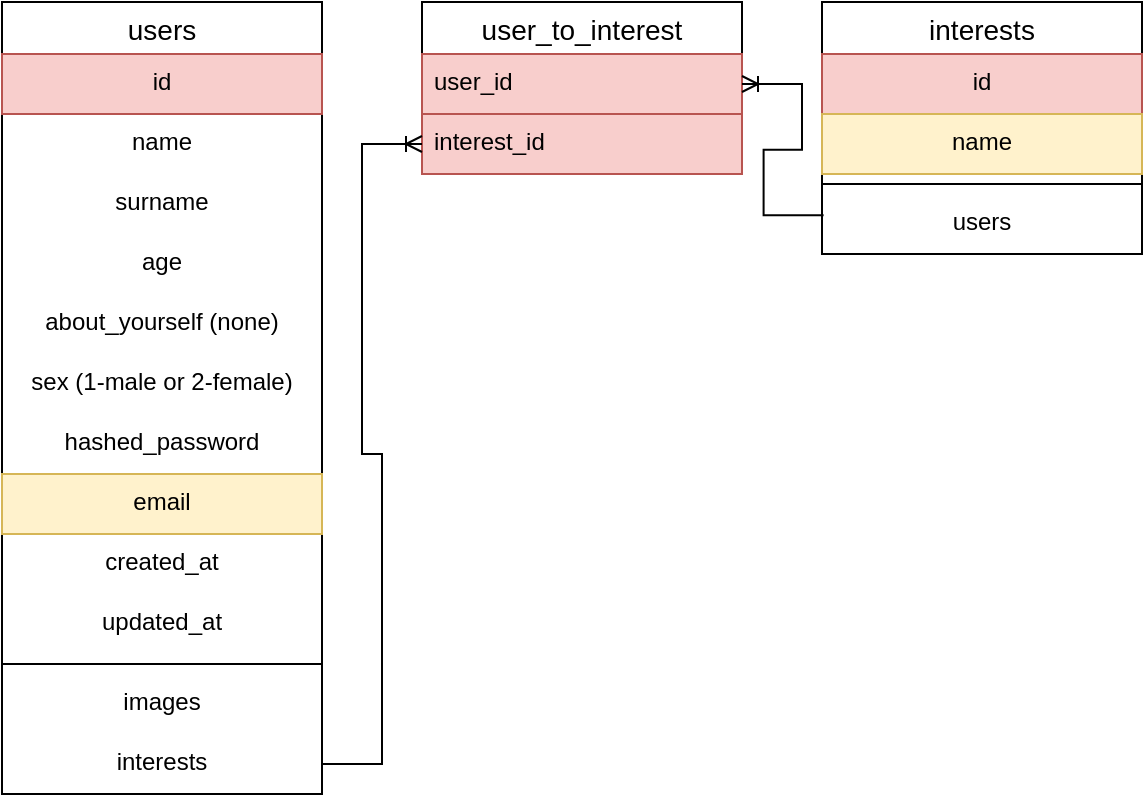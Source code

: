 <mxfile version="17.4.0" type="github">
  <diagram id="C5RBs43oDa-KdzZeNtuy" name="Page-1">
    <mxGraphModel dx="1293" dy="710" grid="1" gridSize="10" guides="1" tooltips="1" connect="1" arrows="1" fold="1" page="1" pageScale="1" pageWidth="10000" pageHeight="10000" math="0" shadow="0">
      <root>
        <mxCell id="WIyWlLk6GJQsqaUBKTNV-0" />
        <mxCell id="WIyWlLk6GJQsqaUBKTNV-1" parent="WIyWlLk6GJQsqaUBKTNV-0" />
        <mxCell id="HBUXMjYGUIqkysH5JftK-0" value="users" style="swimlane;fontStyle=0;childLayout=stackLayout;horizontal=1;startSize=26;horizontalStack=0;resizeParent=1;resizeParentMax=0;resizeLast=0;collapsible=1;marginBottom=0;align=center;fontSize=14;" vertex="1" parent="WIyWlLk6GJQsqaUBKTNV-1">
          <mxGeometry x="3220" y="1970" width="160" height="396" as="geometry" />
        </mxCell>
        <mxCell id="HBUXMjYGUIqkysH5JftK-1" value="id" style="text;strokeColor=#b85450;fillColor=#f8cecc;spacingLeft=4;spacingRight=4;overflow=hidden;rotatable=0;points=[[0,0.5],[1,0.5]];portConstraint=eastwest;fontSize=12;align=center;" vertex="1" parent="HBUXMjYGUIqkysH5JftK-0">
          <mxGeometry y="26" width="160" height="30" as="geometry" />
        </mxCell>
        <mxCell id="HBUXMjYGUIqkysH5JftK-2" value="name" style="text;strokeColor=none;fillColor=none;spacingLeft=4;spacingRight=4;overflow=hidden;rotatable=0;points=[[0,0.5],[1,0.5]];portConstraint=eastwest;fontSize=12;align=center;" vertex="1" parent="HBUXMjYGUIqkysH5JftK-0">
          <mxGeometry y="56" width="160" height="30" as="geometry" />
        </mxCell>
        <mxCell id="HBUXMjYGUIqkysH5JftK-3" value="surname" style="text;spacingLeft=4;spacingRight=4;overflow=hidden;rotatable=0;points=[[0,0.5],[1,0.5]];portConstraint=eastwest;fontSize=12;align=center;" vertex="1" parent="HBUXMjYGUIqkysH5JftK-0">
          <mxGeometry y="86" width="160" height="30" as="geometry" />
        </mxCell>
        <mxCell id="HBUXMjYGUIqkysH5JftK-4" value="age" style="text;spacingLeft=4;spacingRight=4;overflow=hidden;rotatable=0;points=[[0,0.5],[1,0.5]];portConstraint=eastwest;fontSize=12;align=center;" vertex="1" parent="HBUXMjYGUIqkysH5JftK-0">
          <mxGeometry y="116" width="160" height="30" as="geometry" />
        </mxCell>
        <mxCell id="HBUXMjYGUIqkysH5JftK-5" value="about_yourself (none)" style="text;spacingLeft=4;spacingRight=4;overflow=hidden;rotatable=0;points=[[0,0.5],[1,0.5]];portConstraint=eastwest;fontSize=12;align=center;" vertex="1" parent="HBUXMjYGUIqkysH5JftK-0">
          <mxGeometry y="146" width="160" height="30" as="geometry" />
        </mxCell>
        <mxCell id="HBUXMjYGUIqkysH5JftK-6" value="sex (1-male or 2-female)" style="text;spacingLeft=4;spacingRight=4;overflow=hidden;rotatable=0;points=[[0,0.5],[1,0.5]];portConstraint=eastwest;fontSize=12;align=center;" vertex="1" parent="HBUXMjYGUIqkysH5JftK-0">
          <mxGeometry y="176" width="160" height="30" as="geometry" />
        </mxCell>
        <mxCell id="HBUXMjYGUIqkysH5JftK-7" value="hashed_password" style="text;spacingLeft=4;spacingRight=4;overflow=hidden;rotatable=0;points=[[0,0.5],[1,0.5]];portConstraint=eastwest;fontSize=12;align=center;" vertex="1" parent="HBUXMjYGUIqkysH5JftK-0">
          <mxGeometry y="206" width="160" height="30" as="geometry" />
        </mxCell>
        <mxCell id="HBUXMjYGUIqkysH5JftK-8" value="email" style="text;spacingLeft=4;spacingRight=4;overflow=hidden;rotatable=0;points=[[0,0.5],[1,0.5]];portConstraint=eastwest;fontSize=12;align=center;fillColor=#fff2cc;strokeColor=#d6b656;" vertex="1" parent="HBUXMjYGUIqkysH5JftK-0">
          <mxGeometry y="236" width="160" height="30" as="geometry" />
        </mxCell>
        <mxCell id="HBUXMjYGUIqkysH5JftK-9" value="created_at" style="text;spacingLeft=4;spacingRight=4;overflow=hidden;rotatable=0;points=[[0,0.5],[1,0.5]];portConstraint=eastwest;fontSize=12;align=center;" vertex="1" parent="HBUXMjYGUIqkysH5JftK-0">
          <mxGeometry y="266" width="160" height="30" as="geometry" />
        </mxCell>
        <mxCell id="HBUXMjYGUIqkysH5JftK-10" value="updated_at" style="text;spacingLeft=4;spacingRight=4;overflow=hidden;rotatable=0;points=[[0,0.5],[1,0.5]];portConstraint=eastwest;fontSize=12;align=center;" vertex="1" parent="HBUXMjYGUIqkysH5JftK-0">
          <mxGeometry y="296" width="160" height="30" as="geometry" />
        </mxCell>
        <mxCell id="HBUXMjYGUIqkysH5JftK-26" value="" style="line;strokeWidth=1;rotatable=0;dashed=0;labelPosition=right;align=left;verticalAlign=middle;spacingTop=0;spacingLeft=6;points=[];portConstraint=eastwest;" vertex="1" parent="HBUXMjYGUIqkysH5JftK-0">
          <mxGeometry y="326" width="160" height="10" as="geometry" />
        </mxCell>
        <mxCell id="HBUXMjYGUIqkysH5JftK-18" value="images" style="text;spacingLeft=4;spacingRight=4;overflow=hidden;rotatable=0;points=[[0,0.5],[1,0.5]];portConstraint=eastwest;fontSize=12;align=center;" vertex="1" parent="HBUXMjYGUIqkysH5JftK-0">
          <mxGeometry y="336" width="160" height="30" as="geometry" />
        </mxCell>
        <mxCell id="HBUXMjYGUIqkysH5JftK-19" value="interests" style="text;spacingLeft=4;spacingRight=4;overflow=hidden;rotatable=0;points=[[0,0.5],[1,0.5]];portConstraint=eastwest;fontSize=12;align=center;" vertex="1" parent="HBUXMjYGUIqkysH5JftK-0">
          <mxGeometry y="366" width="160" height="30" as="geometry" />
        </mxCell>
        <mxCell id="HBUXMjYGUIqkysH5JftK-20" value="interests" style="swimlane;fontStyle=0;childLayout=stackLayout;horizontal=1;startSize=26;horizontalStack=0;resizeParent=1;resizeParentMax=0;resizeLast=0;collapsible=1;marginBottom=0;align=center;fontSize=14;" vertex="1" parent="WIyWlLk6GJQsqaUBKTNV-1">
          <mxGeometry x="3630" y="1970" width="160" height="126" as="geometry" />
        </mxCell>
        <mxCell id="HBUXMjYGUIqkysH5JftK-21" value="id" style="text;strokeColor=#b85450;fillColor=#f8cecc;spacingLeft=4;spacingRight=4;overflow=hidden;rotatable=0;points=[[0,0.5],[1,0.5]];portConstraint=eastwest;fontSize=12;align=center;" vertex="1" parent="HBUXMjYGUIqkysH5JftK-20">
          <mxGeometry y="26" width="160" height="30" as="geometry" />
        </mxCell>
        <mxCell id="HBUXMjYGUIqkysH5JftK-22" value="name" style="text;strokeColor=#d6b656;fillColor=#fff2cc;spacingLeft=4;spacingRight=4;overflow=hidden;rotatable=0;points=[[0,0.5],[1,0.5]];portConstraint=eastwest;fontSize=12;align=center;" vertex="1" parent="HBUXMjYGUIqkysH5JftK-20">
          <mxGeometry y="56" width="160" height="30" as="geometry" />
        </mxCell>
        <mxCell id="HBUXMjYGUIqkysH5JftK-27" value="" style="line;strokeWidth=1;rotatable=0;dashed=0;labelPosition=right;align=left;verticalAlign=middle;spacingTop=0;spacingLeft=6;points=[];portConstraint=eastwest;" vertex="1" parent="HBUXMjYGUIqkysH5JftK-20">
          <mxGeometry y="86" width="160" height="10" as="geometry" />
        </mxCell>
        <mxCell id="HBUXMjYGUIqkysH5JftK-23" value="users" style="text;strokeColor=none;fillColor=none;spacingLeft=4;spacingRight=4;overflow=hidden;rotatable=0;points=[[0,0.5],[1,0.5]];portConstraint=eastwest;fontSize=12;align=center;" vertex="1" parent="HBUXMjYGUIqkysH5JftK-20">
          <mxGeometry y="96" width="160" height="30" as="geometry" />
        </mxCell>
        <mxCell id="HBUXMjYGUIqkysH5JftK-28" value="user_to_interest" style="swimlane;fontStyle=0;childLayout=stackLayout;horizontal=1;startSize=26;horizontalStack=0;resizeParent=1;resizeParentMax=0;resizeLast=0;collapsible=1;marginBottom=0;align=center;fontSize=14;" vertex="1" parent="WIyWlLk6GJQsqaUBKTNV-1">
          <mxGeometry x="3430" y="1970" width="160" height="86" as="geometry" />
        </mxCell>
        <mxCell id="HBUXMjYGUIqkysH5JftK-29" value="user_id" style="text;strokeColor=#b85450;fillColor=#f8cecc;spacingLeft=4;spacingRight=4;overflow=hidden;rotatable=0;points=[[0,0.5],[1,0.5]];portConstraint=eastwest;fontSize=12;" vertex="1" parent="HBUXMjYGUIqkysH5JftK-28">
          <mxGeometry y="26" width="160" height="30" as="geometry" />
        </mxCell>
        <mxCell id="HBUXMjYGUIqkysH5JftK-30" value="interest_id" style="text;strokeColor=#b85450;fillColor=#f8cecc;spacingLeft=4;spacingRight=4;overflow=hidden;rotatable=0;points=[[0,0.5],[1,0.5]];portConstraint=eastwest;fontSize=12;" vertex="1" parent="HBUXMjYGUIqkysH5JftK-28">
          <mxGeometry y="56" width="160" height="30" as="geometry" />
        </mxCell>
        <mxCell id="HBUXMjYGUIqkysH5JftK-32" value="" style="edgeStyle=entityRelationEdgeStyle;fontSize=12;html=1;endArrow=ERoneToMany;rounded=0;exitX=0.005;exitY=0.355;exitDx=0;exitDy=0;exitPerimeter=0;entryX=1;entryY=0.5;entryDx=0;entryDy=0;" edge="1" parent="WIyWlLk6GJQsqaUBKTNV-1" source="HBUXMjYGUIqkysH5JftK-23" target="HBUXMjYGUIqkysH5JftK-29">
          <mxGeometry width="100" height="100" relative="1" as="geometry">
            <mxPoint x="3590" y="2260" as="sourcePoint" />
            <mxPoint x="3690" y="2160" as="targetPoint" />
          </mxGeometry>
        </mxCell>
        <mxCell id="HBUXMjYGUIqkysH5JftK-33" value="" style="edgeStyle=entityRelationEdgeStyle;fontSize=12;html=1;endArrow=ERoneToMany;rounded=0;exitX=1;exitY=0.5;exitDx=0;exitDy=0;entryX=0;entryY=0.5;entryDx=0;entryDy=0;" edge="1" parent="WIyWlLk6GJQsqaUBKTNV-1" source="HBUXMjYGUIqkysH5JftK-19" target="HBUXMjYGUIqkysH5JftK-30">
          <mxGeometry width="100" height="100" relative="1" as="geometry">
            <mxPoint x="3859.52" y="2016.98" as="sourcePoint" />
            <mxPoint x="3540" y="2340" as="targetPoint" />
          </mxGeometry>
        </mxCell>
      </root>
    </mxGraphModel>
  </diagram>
</mxfile>
